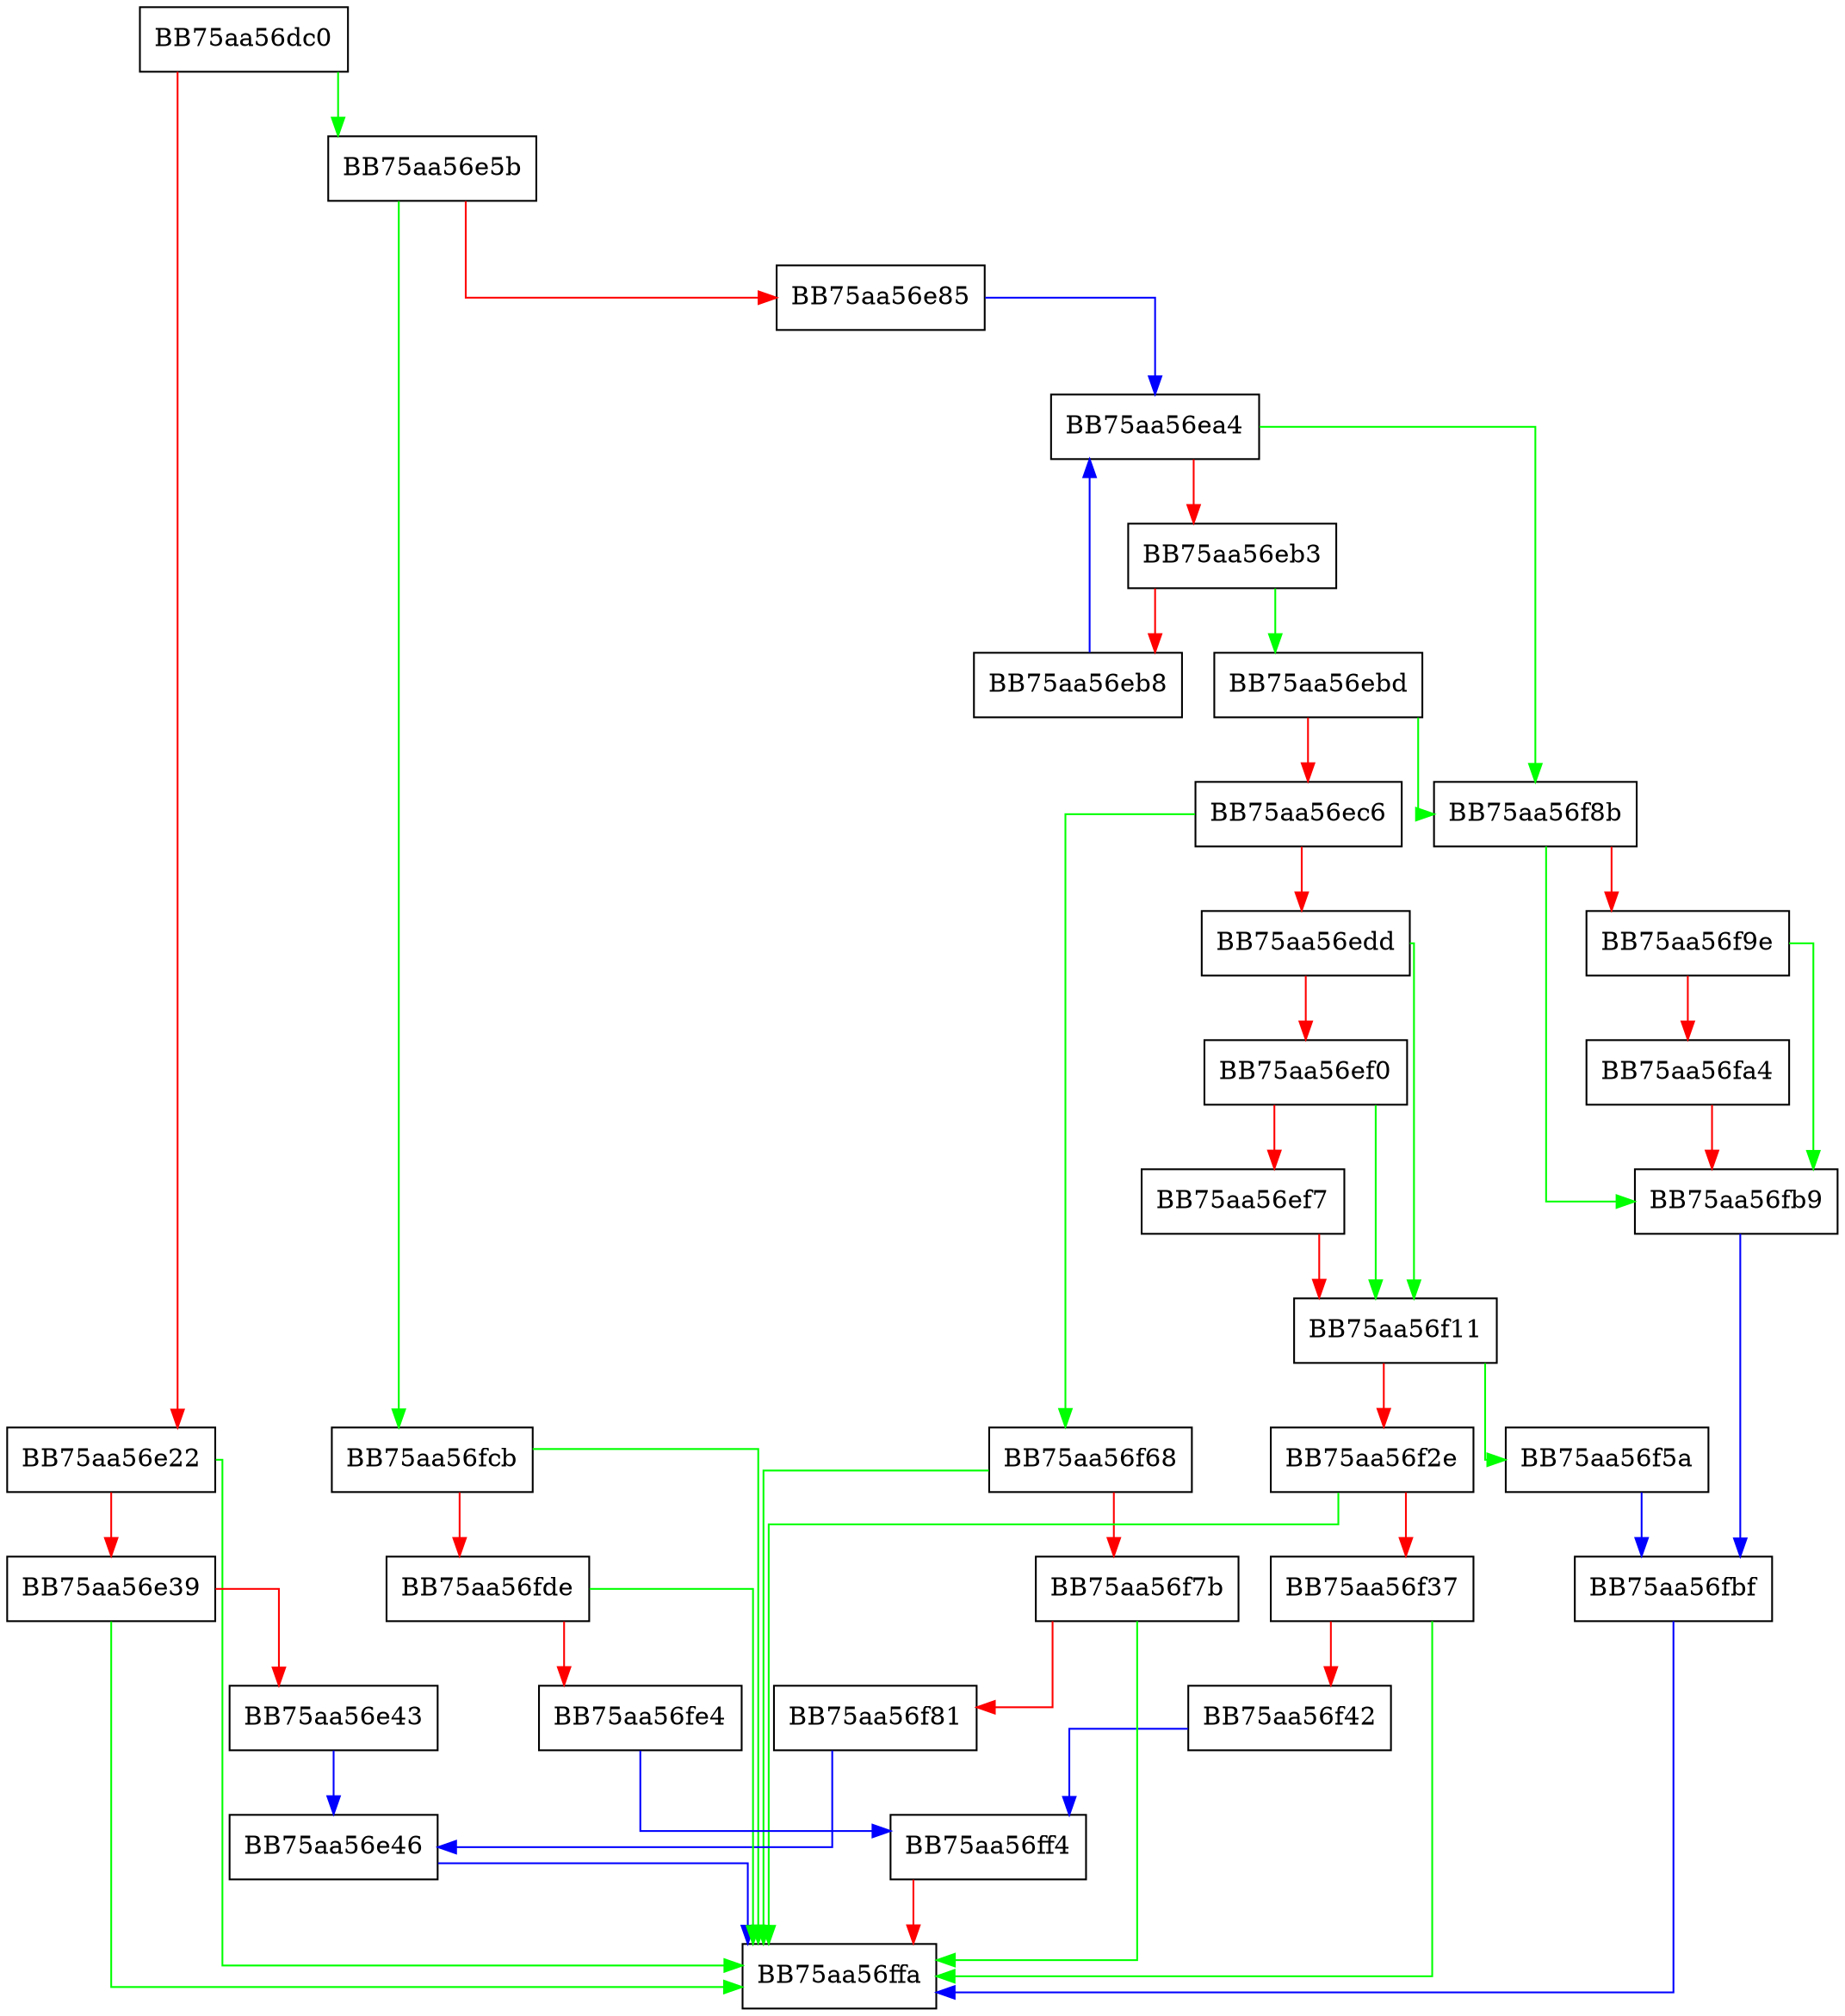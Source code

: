 digraph ResolveIATandEP {
  node [shape="box"];
  graph [splines=ortho];
  BB75aa56dc0 -> BB75aa56e5b [color="green"];
  BB75aa56dc0 -> BB75aa56e22 [color="red"];
  BB75aa56e22 -> BB75aa56ffa [color="green"];
  BB75aa56e22 -> BB75aa56e39 [color="red"];
  BB75aa56e39 -> BB75aa56ffa [color="green"];
  BB75aa56e39 -> BB75aa56e43 [color="red"];
  BB75aa56e43 -> BB75aa56e46 [color="blue"];
  BB75aa56e46 -> BB75aa56ffa [color="blue"];
  BB75aa56e5b -> BB75aa56fcb [color="green"];
  BB75aa56e5b -> BB75aa56e85 [color="red"];
  BB75aa56e85 -> BB75aa56ea4 [color="blue"];
  BB75aa56ea4 -> BB75aa56f8b [color="green"];
  BB75aa56ea4 -> BB75aa56eb3 [color="red"];
  BB75aa56eb3 -> BB75aa56ebd [color="green"];
  BB75aa56eb3 -> BB75aa56eb8 [color="red"];
  BB75aa56eb8 -> BB75aa56ea4 [color="blue"];
  BB75aa56ebd -> BB75aa56f8b [color="green"];
  BB75aa56ebd -> BB75aa56ec6 [color="red"];
  BB75aa56ec6 -> BB75aa56f68 [color="green"];
  BB75aa56ec6 -> BB75aa56edd [color="red"];
  BB75aa56edd -> BB75aa56f11 [color="green"];
  BB75aa56edd -> BB75aa56ef0 [color="red"];
  BB75aa56ef0 -> BB75aa56f11 [color="green"];
  BB75aa56ef0 -> BB75aa56ef7 [color="red"];
  BB75aa56ef7 -> BB75aa56f11 [color="red"];
  BB75aa56f11 -> BB75aa56f5a [color="green"];
  BB75aa56f11 -> BB75aa56f2e [color="red"];
  BB75aa56f2e -> BB75aa56ffa [color="green"];
  BB75aa56f2e -> BB75aa56f37 [color="red"];
  BB75aa56f37 -> BB75aa56ffa [color="green"];
  BB75aa56f37 -> BB75aa56f42 [color="red"];
  BB75aa56f42 -> BB75aa56ff4 [color="blue"];
  BB75aa56f5a -> BB75aa56fbf [color="blue"];
  BB75aa56f68 -> BB75aa56ffa [color="green"];
  BB75aa56f68 -> BB75aa56f7b [color="red"];
  BB75aa56f7b -> BB75aa56ffa [color="green"];
  BB75aa56f7b -> BB75aa56f81 [color="red"];
  BB75aa56f81 -> BB75aa56e46 [color="blue"];
  BB75aa56f8b -> BB75aa56fb9 [color="green"];
  BB75aa56f8b -> BB75aa56f9e [color="red"];
  BB75aa56f9e -> BB75aa56fb9 [color="green"];
  BB75aa56f9e -> BB75aa56fa4 [color="red"];
  BB75aa56fa4 -> BB75aa56fb9 [color="red"];
  BB75aa56fb9 -> BB75aa56fbf [color="blue"];
  BB75aa56fbf -> BB75aa56ffa [color="blue"];
  BB75aa56fcb -> BB75aa56ffa [color="green"];
  BB75aa56fcb -> BB75aa56fde [color="red"];
  BB75aa56fde -> BB75aa56ffa [color="green"];
  BB75aa56fde -> BB75aa56fe4 [color="red"];
  BB75aa56fe4 -> BB75aa56ff4 [color="blue"];
  BB75aa56ff4 -> BB75aa56ffa [color="red"];
}